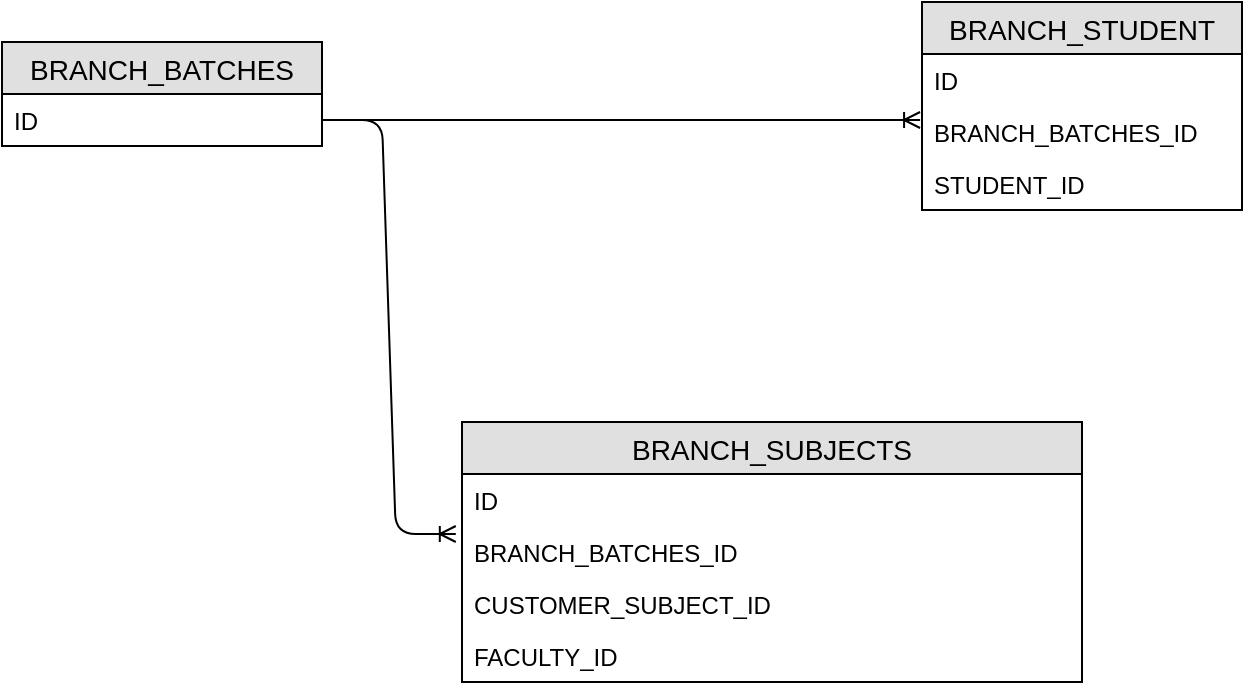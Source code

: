 <mxfile version="12.6.7" type="device"><diagram id="nQsy84qxHXcft0waDY_m" name="Page-1"><mxGraphModel dx="854" dy="465" grid="1" gridSize="10" guides="1" tooltips="1" connect="1" arrows="1" fold="1" page="1" pageScale="1" pageWidth="850" pageHeight="1100" math="0" shadow="0"><root><mxCell id="0"/><mxCell id="1" parent="0"/><mxCell id="SA8e2CooRRTanAhGtWyk-4" value="BRANCH_BATCHES" style="swimlane;fontStyle=0;childLayout=stackLayout;horizontal=1;startSize=26;fillColor=#e0e0e0;horizontalStack=0;resizeParent=1;resizeParentMax=0;resizeLast=0;collapsible=1;marginBottom=0;swimlaneFillColor=#ffffff;align=center;fontSize=14;" parent="1" vertex="1"><mxGeometry x="120" y="90" width="160" height="52" as="geometry"/></mxCell><mxCell id="SA8e2CooRRTanAhGtWyk-5" value="ID" style="text;strokeColor=none;fillColor=none;spacingLeft=4;spacingRight=4;overflow=hidden;rotatable=0;points=[[0,0.5],[1,0.5]];portConstraint=eastwest;fontSize=12;" parent="SA8e2CooRRTanAhGtWyk-4" vertex="1"><mxGeometry y="26" width="160" height="26" as="geometry"/></mxCell><mxCell id="SA8e2CooRRTanAhGtWyk-8" value="BRANCH_STUDENT" style="swimlane;fontStyle=0;childLayout=stackLayout;horizontal=1;startSize=26;fillColor=#e0e0e0;horizontalStack=0;resizeParent=1;resizeParentMax=0;resizeLast=0;collapsible=1;marginBottom=0;swimlaneFillColor=#ffffff;align=center;fontSize=14;" parent="1" vertex="1"><mxGeometry x="580" y="70" width="160" height="104" as="geometry"/></mxCell><mxCell id="SA8e2CooRRTanAhGtWyk-9" value="ID" style="text;strokeColor=none;fillColor=none;spacingLeft=4;spacingRight=4;overflow=hidden;rotatable=0;points=[[0,0.5],[1,0.5]];portConstraint=eastwest;fontSize=12;" parent="SA8e2CooRRTanAhGtWyk-8" vertex="1"><mxGeometry y="26" width="160" height="26" as="geometry"/></mxCell><mxCell id="SA8e2CooRRTanAhGtWyk-10" value="BRANCH_BATCHES_ID" style="text;strokeColor=none;fillColor=none;spacingLeft=4;spacingRight=4;overflow=hidden;rotatable=0;points=[[0,0.5],[1,0.5]];portConstraint=eastwest;fontSize=12;" parent="SA8e2CooRRTanAhGtWyk-8" vertex="1"><mxGeometry y="52" width="160" height="26" as="geometry"/></mxCell><mxCell id="SA8e2CooRRTanAhGtWyk-11" value="STUDENT_ID" style="text;strokeColor=none;fillColor=none;spacingLeft=4;spacingRight=4;overflow=hidden;rotatable=0;points=[[0,0.5],[1,0.5]];portConstraint=eastwest;fontSize=12;" parent="SA8e2CooRRTanAhGtWyk-8" vertex="1"><mxGeometry y="78" width="160" height="26" as="geometry"/></mxCell><mxCell id="SA8e2CooRRTanAhGtWyk-12" value="BRANCH_SUBJECTS" style="swimlane;fontStyle=0;childLayout=stackLayout;horizontal=1;startSize=26;fillColor=#e0e0e0;horizontalStack=0;resizeParent=1;resizeParentMax=0;resizeLast=0;collapsible=1;marginBottom=0;swimlaneFillColor=#ffffff;align=center;fontSize=14;" parent="1" vertex="1"><mxGeometry x="350" y="280" width="310" height="130" as="geometry"/></mxCell><mxCell id="SA8e2CooRRTanAhGtWyk-13" value="ID" style="text;strokeColor=none;fillColor=none;spacingLeft=4;spacingRight=4;overflow=hidden;rotatable=0;points=[[0,0.5],[1,0.5]];portConstraint=eastwest;fontSize=12;" parent="SA8e2CooRRTanAhGtWyk-12" vertex="1"><mxGeometry y="26" width="310" height="26" as="geometry"/></mxCell><mxCell id="SA8e2CooRRTanAhGtWyk-14" value="BRANCH_BATCHES_ID" style="text;strokeColor=none;fillColor=none;spacingLeft=4;spacingRight=4;overflow=hidden;rotatable=0;points=[[0,0.5],[1,0.5]];portConstraint=eastwest;fontSize=12;" parent="SA8e2CooRRTanAhGtWyk-12" vertex="1"><mxGeometry y="52" width="310" height="26" as="geometry"/></mxCell><mxCell id="SA8e2CooRRTanAhGtWyk-16" value="CUSTOMER_SUBJECT_ID" style="text;strokeColor=none;fillColor=none;spacingLeft=4;spacingRight=4;overflow=hidden;rotatable=0;points=[[0,0.5],[1,0.5]];portConstraint=eastwest;fontSize=12;" parent="SA8e2CooRRTanAhGtWyk-12" vertex="1"><mxGeometry y="78" width="310" height="26" as="geometry"/></mxCell><mxCell id="SA8e2CooRRTanAhGtWyk-17" value="FACULTY_ID" style="text;strokeColor=none;fillColor=none;spacingLeft=4;spacingRight=4;overflow=hidden;rotatable=0;points=[[0,0.5],[1,0.5]];portConstraint=eastwest;fontSize=12;" parent="SA8e2CooRRTanAhGtWyk-12" vertex="1"><mxGeometry y="104" width="310" height="26" as="geometry"/></mxCell><mxCell id="SA8e2CooRRTanAhGtWyk-18" value="" style="edgeStyle=entityRelationEdgeStyle;fontSize=12;html=1;endArrow=ERoneToMany;entryX=-0.006;entryY=0.269;entryDx=0;entryDy=0;entryPerimeter=0;exitX=1;exitY=0.5;exitDx=0;exitDy=0;" parent="1" source="SA8e2CooRRTanAhGtWyk-5" target="SA8e2CooRRTanAhGtWyk-10" edge="1"><mxGeometry width="100" height="100" relative="1" as="geometry"><mxPoint x="330" y="180" as="sourcePoint"/><mxPoint x="430" y="80" as="targetPoint"/></mxGeometry></mxCell><mxCell id="SA8e2CooRRTanAhGtWyk-19" value="" style="edgeStyle=entityRelationEdgeStyle;fontSize=12;html=1;endArrow=ERoneToMany;entryX=-0.01;entryY=0.154;entryDx=0;entryDy=0;entryPerimeter=0;" parent="1" source="SA8e2CooRRTanAhGtWyk-5" target="SA8e2CooRRTanAhGtWyk-14" edge="1"><mxGeometry width="100" height="100" relative="1" as="geometry"><mxPoint x="290" y="139" as="sourcePoint"/><mxPoint x="589.04" y="138.994" as="targetPoint"/></mxGeometry></mxCell></root></mxGraphModel></diagram></mxfile>